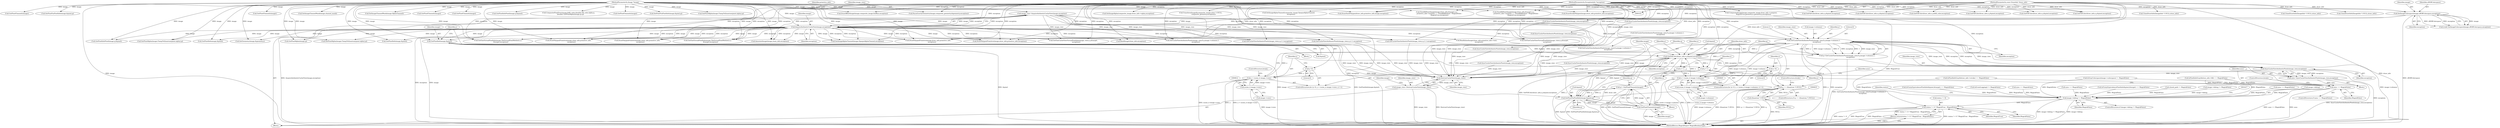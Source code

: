 digraph "0_ImageMagick_726812fa2fa7ce16bcf58f6e115f65427a1c0950_2@pointer" {
"1000822" [label="(Call,GetCacheViewAuthenticPixels(image_view,0,y,image->columns,1,\n              exception))"];
"1000870" [label="(Call,SyncCacheViewAuthenticPixels(image_view,exception))"];
"1000822" [label="(Call,GetCacheViewAuthenticPixels(image_view,0,y,image->columns,1,\n              exception))"];
"1000219" [label="(Call,image_view=AcquireAuthenticCacheView(image,exception))"];
"1000221" [label="(Call,AcquireAuthenticCacheView(image,exception))"];
"1000188" [label="(Call,SetImageColorspace(image,sRGBColorspace,exception))"];
"1000104" [label="(MethodParameterIn,Image *image)"];
"1000107" [label="(MethodParameterIn,ExceptionInfo *exception)"];
"1000809" [label="(Call,y < (ssize_t) image->rows)"];
"1000806" [label="(Call,y=0)"];
"1000816" [label="(Call,y++)"];
"1000852" [label="(Call,GetFillColor(draw_info,x,y,&pixel,exception))"];
"1000105" [label="(MethodParameterIn,const DrawInfo *draw_info)"];
"1000842" [label="(Call,x < (ssize_t) image->columns)"];
"1000849" [label="(Call,x++)"];
"1000839" [label="(Call,x=0)"];
"1000844" [label="(Call,(ssize_t) image->columns)"];
"1000801" [label="(Call,GetPixelInfo(image,&pixel))"];
"1000859" [label="(Call,SetPixelViaPixelInfo(image,&pixel,q))"];
"1000866" [label="(Call,GetPixelChannels(image))"];
"1000864" [label="(Call,q+=GetPixelChannels(image))"];
"1000832" [label="(Call,q == (Quantum *) NULL)"];
"1000820" [label="(Call,q=GetCacheViewAuthenticPixels(image_view,0,y,image->columns,1,\n              exception))"];
"1000834" [label="(Call,(Quantum *) NULL)"];
"1000811" [label="(Call,(ssize_t) image->rows)"];
"1000868" [label="(Call,sync=SyncCacheViewAuthenticPixels(image_view,exception))"];
"1000874" [label="(Call,sync == MagickFalse)"];
"1001611" [label="(Call,image->debug != MagickFalse)"];
"1001623" [label="(Call,status != 0 ? MagickTrue : MagickFalse)"];
"1001622" [label="(Return,return(status != 0 ? MagickTrue : MagickFalse);)"];
"1001608" [label="(Call,DestroyCacheView(image_view))"];
"1001606" [label="(Call,image_view=DestroyCacheView(image_view))"];
"1000875" [label="(Identifier,sync)"];
"1000932" [label="(Call,ReadImage(clone_info,exception))"];
"1000393" [label="(Call,SyncCacheViewAuthenticPixels(image_view,exception))"];
"1000397" [label="(Call,sync == MagickFalse)"];
"1000841" [label="(Literal,0)"];
"1000537" [label="(Call,GetFillColor(draw_info,x,y,&pixel,exception))"];
"1000172" [label="(Call,IsPixelInfoGray(&draw_info->fill) == MagickFalse)"];
"1000809" [label="(Call,y < (ssize_t) image->rows)"];
"1000839" [label="(Call,x=0)"];
"1000912" [label="(Call,ReadInlineImage(clone_info,primitive_info->text,\n          exception))"];
"1000189" [label="(Identifier,image)"];
"1001629" [label="(MethodReturn,MagickExport MagickBooleanType)"];
"1001615" [label="(Identifier,MagickFalse)"];
"1000805" [label="(ControlStructure,for (y=0; y < (ssize_t) image->rows; y++))"];
"1000821" [label="(Identifier,q)"];
"1000870" [label="(Call,SyncCacheViewAuthenticPixels(image_view,exception))"];
"1000220" [label="(Identifier,image_view)"];
"1000296" [label="(Call,GetOneCacheViewVirtualPixelInfo(image_view,x,y,&target,\n            exception))"];
"1000269" [label="(Call,GetFillColor(draw_info,x,y,&pixel,exception))"];
"1000544" [label="(Call,SetPixelAlpha(image,ClampToQuantum(pixel.alpha),q))"];
"1000186" [label="(Call,(void) SetImageColorspace(image,sRGBColorspace,exception))"];
"1000855" [label="(Identifier,y)"];
"1000380" [label="(Call,SetPixelAlpha(image,ClampToQuantum(pixel.alpha),q))"];
"1001611" [label="(Call,image->debug != MagickFalse)"];
"1001388" [label="(Call,CloneDrawInfo((ImageInfo *) NULL,draw_info))"];
"1000221" [label="(Call,AcquireAuthenticCacheView(image,exception))"];
"1000817" [label="(Identifier,y)"];
"1000858" [label="(Identifier,exception)"];
"1000370" [label="(Call,GetPixelChannels(image))"];
"1000226" [label="(Identifier,primitive_info)"];
"1000606" [label="(Call,SetPixelViaPixelInfo(image,&pixel,q))"];
"1000105" [label="(MethodParameterIn,const DrawInfo *draw_info)"];
"1000829" [label="(Literal,1)"];
"1000831" [label="(ControlStructure,if (q == (Quantum *) NULL))"];
"1000802" [label="(Identifier,image)"];
"1000816" [label="(Call,y++)"];
"1000678" [label="(Call,GetPixelInfoPixel(image,q,&pixel))"];
"1000840" [label="(Identifier,x)"];
"1000730" [label="(Call,GetOneVirtualPixelInfo(image,TileVirtualPixelMethod,x,y,\n            &target,exception))"];
"1000561" [label="(Call,sync == MagickFalse)"];
"1000276" [label="(Call,SetPixelAlpha(image,ClampToQuantum(pixel.alpha),q))"];
"1000599" [label="(Call,GetFillColor(draw_info,x,y,&pixel,exception))"];
"1000285" [label="(Call,SyncCacheViewAuthenticPixels(image_view,exception))"];
"1000853" [label="(Identifier,draw_info)"];
"1001627" [label="(Identifier,MagickTrue)"];
"1000846" [label="(Call,image->columns)"];
"1000877" [label="(ControlStructure,break;)"];
"1001624" [label="(Call,status != 0)"];
"1000255" [label="(Call,GetCacheViewAuthenticPixels(image_view,x,y,1,1,exception))"];
"1000223" [label="(Identifier,exception)"];
"1000553" [label="(Call,GetPixelChannels(image))"];
"1000863" [label="(Identifier,q)"];
"1000864" [label="(Call,q+=GetPixelChannels(image))"];
"1000684" [label="(Call,IsFuzzyEquivalencePixelInfo(&pixel,&target) == MagickFalse)"];
"1000507" [label="(Call,GetCacheViewAuthenticPixels(image_view,0,y,image->columns,1,\n              exception))"];
"1001258" [label="(Call,GetPixelAlpha(image,q))"];
"1000851" [label="(Block,)"];
"1001612" [label="(Call,image->debug)"];
"1000801" [label="(Call,GetPixelInfo(image,&pixel))"];
"1001165" [label="(Call,DrawAffineImage(image,composite_image,&affine,exception))"];
"1000820" [label="(Call,q=GetCacheViewAuthenticPixels(image_view,0,y,image->columns,1,\n              exception))"];
"1001608" [label="(Call,DestroyCacheView(image_view))"];
"1000876" [label="(Identifier,MagickFalse)"];
"1000867" [label="(Identifier,image)"];
"1001409" [label="(Call,DrawPolygonPrimitive(image,clone_info,primitive_info,\n             exception))"];
"1001225" [label="(Call,GetCacheViewAuthenticPixels(image_view,x,y,1,1,exception))"];
"1000869" [label="(Identifier,sync)"];
"1000823" [label="(Identifier,image_view)"];
"1000822" [label="(Call,GetCacheViewAuthenticPixels(image_view,0,y,image->columns,1,\n              exception))"];
"1001264" [label="(Call,SyncCacheViewAuthenticPixels(image_view,exception))"];
"1000222" [label="(Identifier,image)"];
"1000834" [label="(Call,(Quantum *) NULL)"];
"1000191" [label="(Identifier,exception)"];
"1000826" [label="(Call,image->columns)"];
"1000219" [label="(Call,image_view=AcquireAuthenticCacheView(image,exception))"];
"1000810" [label="(Identifier,y)"];
"1000866" [label="(Call,GetPixelChannels(image))"];
"1000832" [label="(Call,q == (Quantum *) NULL)"];
"1000108" [label="(Block,)"];
"1001581" [label="(Call,DrawPolygonPrimitive(image,clone_info,primitive_info,\n             exception))"];
"1000836" [label="(Identifier,NULL)"];
"1000482" [label="(Call,SetImageChannelMask(image,channel_mask))"];
"1001625" [label="(Identifier,status)"];
"1000803" [label="(Call,&pixel)"];
"1001552" [label="(Call,DrawPolygonPrimitive(image,draw_info,primitive_info,\n                exception))"];
"1000360" [label="(Call,IsFuzzyEquivalencePixelInfo(&pixel,&target) == MagickFalse)"];
"1000557" [label="(Call,SyncCacheViewAuthenticPixels(image_view,exception))"];
"1000464" [label="(Call,FloodfillPaintImage(image,draw_info,&target,x,y,\n            primitive_info->method == FloodfillMethod ? MagickFalse :\n            MagickTrue,exception))"];
"1001239" [label="(Call,GetFillColor(draw_info,x,y,&fill_color,exception))"];
"1000808" [label="(Literal,0)"];
"1000459" [label="(Call,SetImageChannelMask(image,AlphaChannel))"];
"1000694" [label="(Call,GetPixelChannels(image))"];
"1000190" [label="(Identifier,sRGBColorspace)"];
"1001622" [label="(Return,return(status != 0 ? MagickTrue : MagickFalse);)"];
"1001339" [label="(Call,IsEventLogging() != MagickFalse)"];
"1000715" [label="(Call,SyncCacheViewAuthenticPixels(image_view,exception))"];
"1000843" [label="(Identifier,x)"];
"1001600" [label="(Call,DrawPolygonPrimitive(image,draw_info,primitive_info,exception))"];
"1000389" [label="(Call,GetPixelChannels(image))"];
"1000868" [label="(Call,sync=SyncCacheViewAuthenticPixels(image_view,exception))"];
"1000648" [label="(Call,GetCacheViewAuthenticPixels(image_view,0,y,image->columns,1,\n              exception))"];
"1000719" [label="(Call,sync == MagickFalse)"];
"1001072" [label="(Call,SetGeometry(image,&geometry))"];
"1000188" [label="(Call,SetImageColorspace(image,sRGBColorspace,exception))"];
"1001606" [label="(Call,image_view=DestroyCacheView(image_view))"];
"1000844" [label="(Call,(ssize_t) image->columns)"];
"1000409" [label="(Call,GetOneVirtualPixelInfo(image,TileVirtualPixelMethod,x,y,\n            &target,exception))"];
"1001607" [label="(Identifier,image_view)"];
"1000837" [label="(ControlStructure,break;)"];
"1001592" [label="(Call,DrawStrokePolygon(image,draw_info,primitive_info,exception))"];
"1001066" [label="(Call,SetImageAlpha(composite_image,draw_info->alpha,exception))"];
"1000807" [label="(Identifier,y)"];
"1000860" [label="(Identifier,image)"];
"1000818" [label="(Block,)"];
"1000872" [label="(Identifier,exception)"];
"1000838" [label="(ControlStructure,for (x=0; x < (ssize_t) image->columns; x++))"];
"1000850" [label="(Identifier,x)"];
"1000865" [label="(Identifier,q)"];
"1000107" [label="(MethodParameterIn,ExceptionInfo *exception)"];
"1000811" [label="(Call,(ssize_t) image->rows)"];
"1001420" [label="(Call,DrawDashPolygon(draw_info,primitive_info,image,exception))"];
"1000697" [label="(Call,GetFillColor(draw_info,x,y,&pixel,exception))"];
"1000581" [label="(Call,GetCacheViewAuthenticPixels(image_view,x,y,1,1,exception))"];
"1001174" [label="(Call,CompositeImage(image,composite_image,draw_info->compose,\n          MagickTrue,geometry.x,geometry.y,exception))"];
"1000324" [label="(Call,GetCacheViewAuthenticPixels(image_view,0,y,image->columns,1,\n              exception))"];
"1000104" [label="(MethodParameterIn,Image *image)"];
"1000854" [label="(Identifier,x)"];
"1000354" [label="(Call,GetPixelInfoPixel(image,q,&pixel))"];
"1001628" [label="(Identifier,MagickFalse)"];
"1000806" [label="(Call,y=0)"];
"1000833" [label="(Identifier,q)"];
"1000856" [label="(Call,&pixel)"];
"1000798" [label="(Block,)"];
"1000861" [label="(Call,&pixel)"];
"1000179" [label="(Call,IsPixelInfoGray(&draw_info->stroke) == MagickFalse)"];
"1000849" [label="(Call,x++)"];
"1000813" [label="(Call,image->rows)"];
"1001613" [label="(Identifier,image)"];
"1001246" [label="(Call,CompositePixelOver(image,&fill_color,(double) fill_color.alpha,q,\n        (double) GetPixelAlpha(image,q),q))"];
"1000825" [label="(Identifier,y)"];
"1000711" [label="(Call,GetPixelChannels(image))"];
"1001610" [label="(ControlStructure,if (image->debug != MagickFalse))"];
"1000830" [label="(Identifier,exception)"];
"1000595" [label="(Call,GetPixelInfo(image,&pixel))"];
"1000873" [label="(ControlStructure,if (sync == MagickFalse))"];
"1001609" [label="(Identifier,image_view)"];
"1000780" [label="(Call,FloodfillPaintImage(image,draw_info,&target,x,y,\n            primitive_info->method == FloodfillMethod ? MagickFalse :\n            MagickTrue,exception))"];
"1001324" [label="(Call,AnnotateImage(image,clone_info,exception))"];
"1000874" [label="(Call,sync == MagickFalse)"];
"1000852" [label="(Call,GetFillColor(draw_info,x,y,&pixel,exception))"];
"1001283" [label="(Call,CloneDrawInfo((ImageInfo *) NULL,draw_info))"];
"1000303" [label="(Call,GetPixelInfo(image,&pixel))"];
"1001038" [label="(Call,TransformImage(&composite_image,(char *) NULL,\n            composite_geometry,exception))"];
"1000624" [label="(Call,GetOneCacheViewVirtualPixelInfo(image_view,x,y,&target,\n            exception))"];
"1000871" [label="(Identifier,image_view)"];
"1000842" [label="(Call,x < (ssize_t) image->columns)"];
"1000165" [label="(Call,IsGrayColorspace(image->colorspace) != MagickFalse)"];
"1001560" [label="(Call,CloneDrawInfo((ImageInfo *) NULL,draw_info))"];
"1001121" [label="(Call,ParseGravityGeometry(image,composite_geometry,&geometry,exception))"];
"1001623" [label="(Call,status != 0 ? MagickTrue : MagickFalse)"];
"1000878" [label="(ControlStructure,break;)"];
"1000239" [label="(Call,SetImageAlphaChannel(image,OpaqueAlphaChannel,exception))"];
"1000824" [label="(Literal,0)"];
"1000613" [label="(Call,SyncCacheViewAuthenticPixels(image_view,exception))"];
"1000704" [label="(Call,SetPixelViaPixelInfo(image,&pixel,q))"];
"1001534" [label="(Call,closed_path != MagickFalse)"];
"1000859" [label="(Call,SetPixelViaPixelInfo(image,&pixel,q))"];
"1000373" [label="(Call,GetFillColor(draw_info,x,y,&pixel,exception))"];
"1000115" [label="(Call,image->debug != MagickFalse)"];
"1001054" [label="(Call,SetImageAlphaChannel(composite_image,OpaqueAlphaChannel,\n          exception))"];
"1000822" -> "1000820"  [label="AST: "];
"1000822" -> "1000830"  [label="CFG: "];
"1000823" -> "1000822"  [label="AST: "];
"1000824" -> "1000822"  [label="AST: "];
"1000825" -> "1000822"  [label="AST: "];
"1000826" -> "1000822"  [label="AST: "];
"1000829" -> "1000822"  [label="AST: "];
"1000830" -> "1000822"  [label="AST: "];
"1000820" -> "1000822"  [label="CFG: "];
"1000822" -> "1001629"  [label="DDG: exception"];
"1000822" -> "1001629"  [label="DDG: image->columns"];
"1000822" -> "1001629"  [label="DDG: y"];
"1000822" -> "1000816"  [label="DDG: y"];
"1000822" -> "1000820"  [label="DDG: y"];
"1000822" -> "1000820"  [label="DDG: image->columns"];
"1000822" -> "1000820"  [label="DDG: 0"];
"1000822" -> "1000820"  [label="DDG: exception"];
"1000822" -> "1000820"  [label="DDG: 1"];
"1000822" -> "1000820"  [label="DDG: image_view"];
"1000870" -> "1000822"  [label="DDG: image_view"];
"1000870" -> "1000822"  [label="DDG: exception"];
"1000219" -> "1000822"  [label="DDG: image_view"];
"1000809" -> "1000822"  [label="DDG: y"];
"1000844" -> "1000822"  [label="DDG: image->columns"];
"1000221" -> "1000822"  [label="DDG: exception"];
"1000107" -> "1000822"  [label="DDG: exception"];
"1000822" -> "1000844"  [label="DDG: image->columns"];
"1000822" -> "1000852"  [label="DDG: y"];
"1000822" -> "1000852"  [label="DDG: exception"];
"1000822" -> "1000870"  [label="DDG: image_view"];
"1000822" -> "1000870"  [label="DDG: exception"];
"1000822" -> "1001608"  [label="DDG: image_view"];
"1000870" -> "1000868"  [label="AST: "];
"1000870" -> "1000872"  [label="CFG: "];
"1000871" -> "1000870"  [label="AST: "];
"1000872" -> "1000870"  [label="AST: "];
"1000868" -> "1000870"  [label="CFG: "];
"1000870" -> "1001629"  [label="DDG: exception"];
"1000870" -> "1000868"  [label="DDG: image_view"];
"1000870" -> "1000868"  [label="DDG: exception"];
"1000852" -> "1000870"  [label="DDG: exception"];
"1000107" -> "1000870"  [label="DDG: exception"];
"1000870" -> "1001608"  [label="DDG: image_view"];
"1000219" -> "1000108"  [label="AST: "];
"1000219" -> "1000221"  [label="CFG: "];
"1000220" -> "1000219"  [label="AST: "];
"1000221" -> "1000219"  [label="AST: "];
"1000226" -> "1000219"  [label="CFG: "];
"1000219" -> "1001629"  [label="DDG: AcquireAuthenticCacheView(image,exception)"];
"1000221" -> "1000219"  [label="DDG: image"];
"1000221" -> "1000219"  [label="DDG: exception"];
"1000219" -> "1000255"  [label="DDG: image_view"];
"1000219" -> "1000296"  [label="DDG: image_view"];
"1000219" -> "1000507"  [label="DDG: image_view"];
"1000219" -> "1000581"  [label="DDG: image_view"];
"1000219" -> "1000624"  [label="DDG: image_view"];
"1000219" -> "1001225"  [label="DDG: image_view"];
"1000219" -> "1001608"  [label="DDG: image_view"];
"1000221" -> "1000223"  [label="CFG: "];
"1000222" -> "1000221"  [label="AST: "];
"1000223" -> "1000221"  [label="AST: "];
"1000221" -> "1001629"  [label="DDG: exception"];
"1000221" -> "1001629"  [label="DDG: image"];
"1000188" -> "1000221"  [label="DDG: image"];
"1000188" -> "1000221"  [label="DDG: exception"];
"1000104" -> "1000221"  [label="DDG: image"];
"1000107" -> "1000221"  [label="DDG: exception"];
"1000221" -> "1000239"  [label="DDG: image"];
"1000221" -> "1000239"  [label="DDG: exception"];
"1000221" -> "1000255"  [label="DDG: exception"];
"1000221" -> "1000276"  [label="DDG: image"];
"1000221" -> "1000296"  [label="DDG: exception"];
"1000221" -> "1000303"  [label="DDG: image"];
"1000221" -> "1000409"  [label="DDG: image"];
"1000221" -> "1000409"  [label="DDG: exception"];
"1000221" -> "1000507"  [label="DDG: exception"];
"1000221" -> "1000544"  [label="DDG: image"];
"1000221" -> "1000581"  [label="DDG: exception"];
"1000221" -> "1000595"  [label="DDG: image"];
"1000221" -> "1000624"  [label="DDG: exception"];
"1000221" -> "1000678"  [label="DDG: image"];
"1000221" -> "1000730"  [label="DDG: image"];
"1000221" -> "1000730"  [label="DDG: exception"];
"1000221" -> "1000801"  [label="DDG: image"];
"1000221" -> "1000912"  [label="DDG: exception"];
"1000221" -> "1000932"  [label="DDG: exception"];
"1000221" -> "1001072"  [label="DDG: image"];
"1000221" -> "1001225"  [label="DDG: exception"];
"1000221" -> "1001258"  [label="DDG: image"];
"1000221" -> "1001324"  [label="DDG: image"];
"1000221" -> "1001324"  [label="DDG: exception"];
"1000221" -> "1001409"  [label="DDG: image"];
"1000221" -> "1001409"  [label="DDG: exception"];
"1000221" -> "1001552"  [label="DDG: image"];
"1000221" -> "1001552"  [label="DDG: exception"];
"1000221" -> "1001581"  [label="DDG: image"];
"1000221" -> "1001581"  [label="DDG: exception"];
"1000221" -> "1001600"  [label="DDG: image"];
"1000221" -> "1001600"  [label="DDG: exception"];
"1000188" -> "1000186"  [label="AST: "];
"1000188" -> "1000191"  [label="CFG: "];
"1000189" -> "1000188"  [label="AST: "];
"1000190" -> "1000188"  [label="AST: "];
"1000191" -> "1000188"  [label="AST: "];
"1000186" -> "1000188"  [label="CFG: "];
"1000188" -> "1001629"  [label="DDG: sRGBColorspace"];
"1000188" -> "1000186"  [label="DDG: image"];
"1000188" -> "1000186"  [label="DDG: sRGBColorspace"];
"1000188" -> "1000186"  [label="DDG: exception"];
"1000104" -> "1000188"  [label="DDG: image"];
"1000107" -> "1000188"  [label="DDG: exception"];
"1000104" -> "1000103"  [label="AST: "];
"1000104" -> "1001629"  [label="DDG: image"];
"1000104" -> "1000239"  [label="DDG: image"];
"1000104" -> "1000276"  [label="DDG: image"];
"1000104" -> "1000303"  [label="DDG: image"];
"1000104" -> "1000354"  [label="DDG: image"];
"1000104" -> "1000370"  [label="DDG: image"];
"1000104" -> "1000380"  [label="DDG: image"];
"1000104" -> "1000389"  [label="DDG: image"];
"1000104" -> "1000409"  [label="DDG: image"];
"1000104" -> "1000459"  [label="DDG: image"];
"1000104" -> "1000464"  [label="DDG: image"];
"1000104" -> "1000482"  [label="DDG: image"];
"1000104" -> "1000544"  [label="DDG: image"];
"1000104" -> "1000553"  [label="DDG: image"];
"1000104" -> "1000595"  [label="DDG: image"];
"1000104" -> "1000606"  [label="DDG: image"];
"1000104" -> "1000678"  [label="DDG: image"];
"1000104" -> "1000694"  [label="DDG: image"];
"1000104" -> "1000704"  [label="DDG: image"];
"1000104" -> "1000711"  [label="DDG: image"];
"1000104" -> "1000730"  [label="DDG: image"];
"1000104" -> "1000780"  [label="DDG: image"];
"1000104" -> "1000801"  [label="DDG: image"];
"1000104" -> "1000859"  [label="DDG: image"];
"1000104" -> "1000866"  [label="DDG: image"];
"1000104" -> "1001072"  [label="DDG: image"];
"1000104" -> "1001121"  [label="DDG: image"];
"1000104" -> "1001165"  [label="DDG: image"];
"1000104" -> "1001174"  [label="DDG: image"];
"1000104" -> "1001246"  [label="DDG: image"];
"1000104" -> "1001258"  [label="DDG: image"];
"1000104" -> "1001324"  [label="DDG: image"];
"1000104" -> "1001409"  [label="DDG: image"];
"1000104" -> "1001420"  [label="DDG: image"];
"1000104" -> "1001552"  [label="DDG: image"];
"1000104" -> "1001581"  [label="DDG: image"];
"1000104" -> "1001592"  [label="DDG: image"];
"1000104" -> "1001600"  [label="DDG: image"];
"1000107" -> "1000103"  [label="AST: "];
"1000107" -> "1001629"  [label="DDG: exception"];
"1000107" -> "1000239"  [label="DDG: exception"];
"1000107" -> "1000255"  [label="DDG: exception"];
"1000107" -> "1000269"  [label="DDG: exception"];
"1000107" -> "1000285"  [label="DDG: exception"];
"1000107" -> "1000296"  [label="DDG: exception"];
"1000107" -> "1000324"  [label="DDG: exception"];
"1000107" -> "1000373"  [label="DDG: exception"];
"1000107" -> "1000393"  [label="DDG: exception"];
"1000107" -> "1000409"  [label="DDG: exception"];
"1000107" -> "1000464"  [label="DDG: exception"];
"1000107" -> "1000507"  [label="DDG: exception"];
"1000107" -> "1000537"  [label="DDG: exception"];
"1000107" -> "1000557"  [label="DDG: exception"];
"1000107" -> "1000581"  [label="DDG: exception"];
"1000107" -> "1000599"  [label="DDG: exception"];
"1000107" -> "1000613"  [label="DDG: exception"];
"1000107" -> "1000624"  [label="DDG: exception"];
"1000107" -> "1000648"  [label="DDG: exception"];
"1000107" -> "1000697"  [label="DDG: exception"];
"1000107" -> "1000715"  [label="DDG: exception"];
"1000107" -> "1000730"  [label="DDG: exception"];
"1000107" -> "1000780"  [label="DDG: exception"];
"1000107" -> "1000852"  [label="DDG: exception"];
"1000107" -> "1000912"  [label="DDG: exception"];
"1000107" -> "1000932"  [label="DDG: exception"];
"1000107" -> "1001038"  [label="DDG: exception"];
"1000107" -> "1001054"  [label="DDG: exception"];
"1000107" -> "1001066"  [label="DDG: exception"];
"1000107" -> "1001121"  [label="DDG: exception"];
"1000107" -> "1001165"  [label="DDG: exception"];
"1000107" -> "1001174"  [label="DDG: exception"];
"1000107" -> "1001225"  [label="DDG: exception"];
"1000107" -> "1001239"  [label="DDG: exception"];
"1000107" -> "1001264"  [label="DDG: exception"];
"1000107" -> "1001324"  [label="DDG: exception"];
"1000107" -> "1001409"  [label="DDG: exception"];
"1000107" -> "1001420"  [label="DDG: exception"];
"1000107" -> "1001552"  [label="DDG: exception"];
"1000107" -> "1001581"  [label="DDG: exception"];
"1000107" -> "1001592"  [label="DDG: exception"];
"1000107" -> "1001600"  [label="DDG: exception"];
"1000809" -> "1000805"  [label="AST: "];
"1000809" -> "1000811"  [label="CFG: "];
"1000810" -> "1000809"  [label="AST: "];
"1000811" -> "1000809"  [label="AST: "];
"1000821" -> "1000809"  [label="CFG: "];
"1000878" -> "1000809"  [label="CFG: "];
"1000809" -> "1001629"  [label="DDG: y"];
"1000809" -> "1001629"  [label="DDG: y < (ssize_t) image->rows"];
"1000809" -> "1001629"  [label="DDG: (ssize_t) image->rows"];
"1000806" -> "1000809"  [label="DDG: y"];
"1000816" -> "1000809"  [label="DDG: y"];
"1000811" -> "1000809"  [label="DDG: image->rows"];
"1000806" -> "1000805"  [label="AST: "];
"1000806" -> "1000808"  [label="CFG: "];
"1000807" -> "1000806"  [label="AST: "];
"1000808" -> "1000806"  [label="AST: "];
"1000810" -> "1000806"  [label="CFG: "];
"1000816" -> "1000805"  [label="AST: "];
"1000816" -> "1000817"  [label="CFG: "];
"1000817" -> "1000816"  [label="AST: "];
"1000810" -> "1000816"  [label="CFG: "];
"1000852" -> "1000816"  [label="DDG: y"];
"1000852" -> "1000851"  [label="AST: "];
"1000852" -> "1000858"  [label="CFG: "];
"1000853" -> "1000852"  [label="AST: "];
"1000854" -> "1000852"  [label="AST: "];
"1000855" -> "1000852"  [label="AST: "];
"1000856" -> "1000852"  [label="AST: "];
"1000858" -> "1000852"  [label="AST: "];
"1000860" -> "1000852"  [label="CFG: "];
"1000852" -> "1001629"  [label="DDG: draw_info"];
"1000852" -> "1001629"  [label="DDG: GetFillColor(draw_info,x,y,&pixel,exception)"];
"1000852" -> "1001629"  [label="DDG: y"];
"1000852" -> "1000849"  [label="DDG: x"];
"1000105" -> "1000852"  [label="DDG: draw_info"];
"1000842" -> "1000852"  [label="DDG: x"];
"1000801" -> "1000852"  [label="DDG: &pixel"];
"1000859" -> "1000852"  [label="DDG: &pixel"];
"1000852" -> "1000859"  [label="DDG: &pixel"];
"1000105" -> "1000103"  [label="AST: "];
"1000105" -> "1001629"  [label="DDG: draw_info"];
"1000105" -> "1000269"  [label="DDG: draw_info"];
"1000105" -> "1000373"  [label="DDG: draw_info"];
"1000105" -> "1000464"  [label="DDG: draw_info"];
"1000105" -> "1000537"  [label="DDG: draw_info"];
"1000105" -> "1000599"  [label="DDG: draw_info"];
"1000105" -> "1000697"  [label="DDG: draw_info"];
"1000105" -> "1000780"  [label="DDG: draw_info"];
"1000105" -> "1001239"  [label="DDG: draw_info"];
"1000105" -> "1001283"  [label="DDG: draw_info"];
"1000105" -> "1001388"  [label="DDG: draw_info"];
"1000105" -> "1001420"  [label="DDG: draw_info"];
"1000105" -> "1001552"  [label="DDG: draw_info"];
"1000105" -> "1001560"  [label="DDG: draw_info"];
"1000105" -> "1001592"  [label="DDG: draw_info"];
"1000105" -> "1001600"  [label="DDG: draw_info"];
"1000842" -> "1000838"  [label="AST: "];
"1000842" -> "1000844"  [label="CFG: "];
"1000843" -> "1000842"  [label="AST: "];
"1000844" -> "1000842"  [label="AST: "];
"1000853" -> "1000842"  [label="CFG: "];
"1000869" -> "1000842"  [label="CFG: "];
"1000842" -> "1001629"  [label="DDG: x"];
"1000842" -> "1001629"  [label="DDG: (ssize_t) image->columns"];
"1000842" -> "1001629"  [label="DDG: x < (ssize_t) image->columns"];
"1000849" -> "1000842"  [label="DDG: x"];
"1000839" -> "1000842"  [label="DDG: x"];
"1000844" -> "1000842"  [label="DDG: image->columns"];
"1000849" -> "1000838"  [label="AST: "];
"1000849" -> "1000850"  [label="CFG: "];
"1000850" -> "1000849"  [label="AST: "];
"1000843" -> "1000849"  [label="CFG: "];
"1000839" -> "1000838"  [label="AST: "];
"1000839" -> "1000841"  [label="CFG: "];
"1000840" -> "1000839"  [label="AST: "];
"1000841" -> "1000839"  [label="AST: "];
"1000843" -> "1000839"  [label="CFG: "];
"1000844" -> "1000846"  [label="CFG: "];
"1000845" -> "1000844"  [label="AST: "];
"1000846" -> "1000844"  [label="AST: "];
"1000844" -> "1001629"  [label="DDG: image->columns"];
"1000801" -> "1000798"  [label="AST: "];
"1000801" -> "1000803"  [label="CFG: "];
"1000802" -> "1000801"  [label="AST: "];
"1000803" -> "1000801"  [label="AST: "];
"1000807" -> "1000801"  [label="CFG: "];
"1000801" -> "1001629"  [label="DDG: &pixel"];
"1000801" -> "1001629"  [label="DDG: image"];
"1000801" -> "1001629"  [label="DDG: GetPixelInfo(image,&pixel)"];
"1000801" -> "1000859"  [label="DDG: image"];
"1000859" -> "1000851"  [label="AST: "];
"1000859" -> "1000863"  [label="CFG: "];
"1000860" -> "1000859"  [label="AST: "];
"1000861" -> "1000859"  [label="AST: "];
"1000863" -> "1000859"  [label="AST: "];
"1000865" -> "1000859"  [label="CFG: "];
"1000859" -> "1001629"  [label="DDG: SetPixelViaPixelInfo(image,&pixel,q)"];
"1000859" -> "1001629"  [label="DDG: &pixel"];
"1000866" -> "1000859"  [label="DDG: image"];
"1000864" -> "1000859"  [label="DDG: q"];
"1000832" -> "1000859"  [label="DDG: q"];
"1000859" -> "1000864"  [label="DDG: q"];
"1000859" -> "1000866"  [label="DDG: image"];
"1000866" -> "1000864"  [label="AST: "];
"1000866" -> "1000867"  [label="CFG: "];
"1000867" -> "1000866"  [label="AST: "];
"1000864" -> "1000866"  [label="CFG: "];
"1000866" -> "1001629"  [label="DDG: image"];
"1000866" -> "1000864"  [label="DDG: image"];
"1000864" -> "1000851"  [label="AST: "];
"1000865" -> "1000864"  [label="AST: "];
"1000850" -> "1000864"  [label="CFG: "];
"1000864" -> "1001629"  [label="DDG: GetPixelChannels(image)"];
"1000864" -> "1001629"  [label="DDG: q"];
"1000832" -> "1000831"  [label="AST: "];
"1000832" -> "1000834"  [label="CFG: "];
"1000833" -> "1000832"  [label="AST: "];
"1000834" -> "1000832"  [label="AST: "];
"1000837" -> "1000832"  [label="CFG: "];
"1000840" -> "1000832"  [label="CFG: "];
"1000832" -> "1001629"  [label="DDG: (Quantum *) NULL"];
"1000832" -> "1001629"  [label="DDG: q == (Quantum *) NULL"];
"1000832" -> "1001629"  [label="DDG: q"];
"1000820" -> "1000832"  [label="DDG: q"];
"1000834" -> "1000832"  [label="DDG: NULL"];
"1000820" -> "1000818"  [label="AST: "];
"1000821" -> "1000820"  [label="AST: "];
"1000833" -> "1000820"  [label="CFG: "];
"1000820" -> "1001629"  [label="DDG: GetCacheViewAuthenticPixels(image_view,0,y,image->columns,1,\n              exception)"];
"1000834" -> "1000836"  [label="CFG: "];
"1000835" -> "1000834"  [label="AST: "];
"1000836" -> "1000834"  [label="AST: "];
"1000834" -> "1001629"  [label="DDG: NULL"];
"1000811" -> "1000813"  [label="CFG: "];
"1000812" -> "1000811"  [label="AST: "];
"1000813" -> "1000811"  [label="AST: "];
"1000811" -> "1001629"  [label="DDG: image->rows"];
"1000868" -> "1000818"  [label="AST: "];
"1000869" -> "1000868"  [label="AST: "];
"1000875" -> "1000868"  [label="CFG: "];
"1000868" -> "1001629"  [label="DDG: SyncCacheViewAuthenticPixels(image_view,exception)"];
"1000868" -> "1000874"  [label="DDG: sync"];
"1000874" -> "1000873"  [label="AST: "];
"1000874" -> "1000876"  [label="CFG: "];
"1000875" -> "1000874"  [label="AST: "];
"1000876" -> "1000874"  [label="AST: "];
"1000877" -> "1000874"  [label="CFG: "];
"1000817" -> "1000874"  [label="CFG: "];
"1000874" -> "1001629"  [label="DDG: sync == MagickFalse"];
"1000874" -> "1001629"  [label="DDG: sync"];
"1000172" -> "1000874"  [label="DDG: MagickFalse"];
"1000179" -> "1000874"  [label="DDG: MagickFalse"];
"1000165" -> "1000874"  [label="DDG: MagickFalse"];
"1000874" -> "1001611"  [label="DDG: MagickFalse"];
"1001611" -> "1001610"  [label="AST: "];
"1001611" -> "1001615"  [label="CFG: "];
"1001612" -> "1001611"  [label="AST: "];
"1001615" -> "1001611"  [label="AST: "];
"1001617" -> "1001611"  [label="CFG: "];
"1001625" -> "1001611"  [label="CFG: "];
"1001611" -> "1001629"  [label="DDG: image->debug"];
"1001611" -> "1001629"  [label="DDG: image->debug != MagickFalse"];
"1000115" -> "1001611"  [label="DDG: image->debug"];
"1000172" -> "1001611"  [label="DDG: MagickFalse"];
"1000561" -> "1001611"  [label="DDG: MagickFalse"];
"1000179" -> "1001611"  [label="DDG: MagickFalse"];
"1001339" -> "1001611"  [label="DDG: MagickFalse"];
"1001534" -> "1001611"  [label="DDG: MagickFalse"];
"1000719" -> "1001611"  [label="DDG: MagickFalse"];
"1000360" -> "1001611"  [label="DDG: MagickFalse"];
"1000165" -> "1001611"  [label="DDG: MagickFalse"];
"1000397" -> "1001611"  [label="DDG: MagickFalse"];
"1000684" -> "1001611"  [label="DDG: MagickFalse"];
"1001611" -> "1001623"  [label="DDG: MagickFalse"];
"1001623" -> "1001622"  [label="AST: "];
"1001623" -> "1001627"  [label="CFG: "];
"1001623" -> "1001628"  [label="CFG: "];
"1001624" -> "1001623"  [label="AST: "];
"1001627" -> "1001623"  [label="AST: "];
"1001628" -> "1001623"  [label="AST: "];
"1001622" -> "1001623"  [label="CFG: "];
"1001623" -> "1001629"  [label="DDG: status != 0 ? MagickTrue : MagickFalse"];
"1001623" -> "1001629"  [label="DDG: status != 0"];
"1001623" -> "1001629"  [label="DDG: MagickTrue"];
"1001623" -> "1001629"  [label="DDG: MagickFalse"];
"1001623" -> "1001622"  [label="DDG: status != 0 ? MagickTrue : MagickFalse"];
"1001174" -> "1001623"  [label="DDG: MagickTrue"];
"1001622" -> "1000108"  [label="AST: "];
"1001629" -> "1001622"  [label="CFG: "];
"1001622" -> "1001629"  [label="DDG: <RET>"];
"1001608" -> "1001606"  [label="AST: "];
"1001608" -> "1001609"  [label="CFG: "];
"1001609" -> "1001608"  [label="AST: "];
"1001606" -> "1001608"  [label="CFG: "];
"1001608" -> "1001606"  [label="DDG: image_view"];
"1000285" -> "1001608"  [label="DDG: image_view"];
"1000715" -> "1001608"  [label="DDG: image_view"];
"1000393" -> "1001608"  [label="DDG: image_view"];
"1000557" -> "1001608"  [label="DDG: image_view"];
"1000581" -> "1001608"  [label="DDG: image_view"];
"1000624" -> "1001608"  [label="DDG: image_view"];
"1000255" -> "1001608"  [label="DDG: image_view"];
"1000507" -> "1001608"  [label="DDG: image_view"];
"1000613" -> "1001608"  [label="DDG: image_view"];
"1001264" -> "1001608"  [label="DDG: image_view"];
"1000296" -> "1001608"  [label="DDG: image_view"];
"1000648" -> "1001608"  [label="DDG: image_view"];
"1001225" -> "1001608"  [label="DDG: image_view"];
"1000324" -> "1001608"  [label="DDG: image_view"];
"1001606" -> "1000108"  [label="AST: "];
"1001607" -> "1001606"  [label="AST: "];
"1001613" -> "1001606"  [label="CFG: "];
"1001606" -> "1001629"  [label="DDG: image_view"];
"1001606" -> "1001629"  [label="DDG: DestroyCacheView(image_view)"];
}
